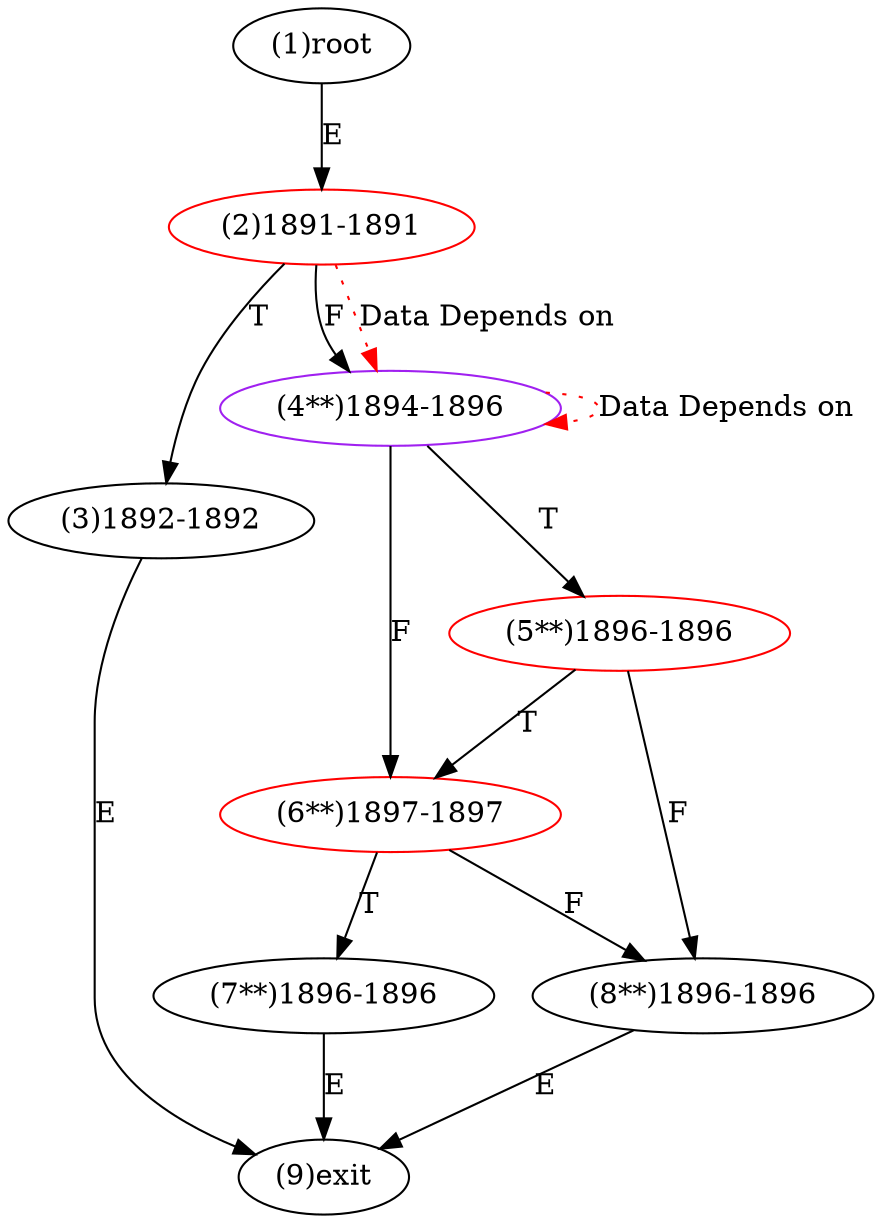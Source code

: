 digraph "" { 
1[ label="(1)root"];
2[ label="(2)1891-1891",color=red];
3[ label="(3)1892-1892"];
4[ label="(4**)1894-1896",color=purple];
5[ label="(5**)1896-1896",color=red];
6[ label="(6**)1897-1897",color=red];
7[ label="(7**)1896-1896"];
8[ label="(8**)1896-1896"];
9[ label="(9)exit"];
1->2[ label="E"];
2->4[ label="F"];
2->3[ label="T"];
3->9[ label="E"];
4->6[ label="F"];
4->5[ label="T"];
5->8[ label="F"];
5->6[ label="T"];
6->8[ label="F"];
6->7[ label="T"];
7->9[ label="E"];
8->9[ label="E"];
2->4[ color="red" label="Data Depends on" style = dotted ];
4->4[ color="red" label="Data Depends on" style = dotted ];
}